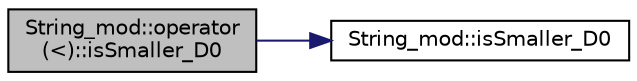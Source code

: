 digraph "String_mod::operator(&lt;)::isSmaller_D0"
{
 // LATEX_PDF_SIZE
  edge [fontname="Helvetica",fontsize="10",labelfontname="Helvetica",labelfontsize="10"];
  node [fontname="Helvetica",fontsize="10",shape=record];
  rankdir="LR";
  Node1 [label="String_mod::operator\l(\<)::isSmaller_D0",height=0.2,width=0.4,color="black", fillcolor="grey75", style="filled", fontcolor="black",tooltip=" "];
  Node1 -> Node2 [color="midnightblue",fontsize="10",style="solid",fontname="Helvetica"];
  Node2 [label="String_mod::isSmaller_D0",height=0.2,width=0.4,color="black", fillcolor="white", style="filled",URL="$namespaceString__mod.html#aaedf21404c3502b48436093a37cc6d85",tooltip=" "];
}
